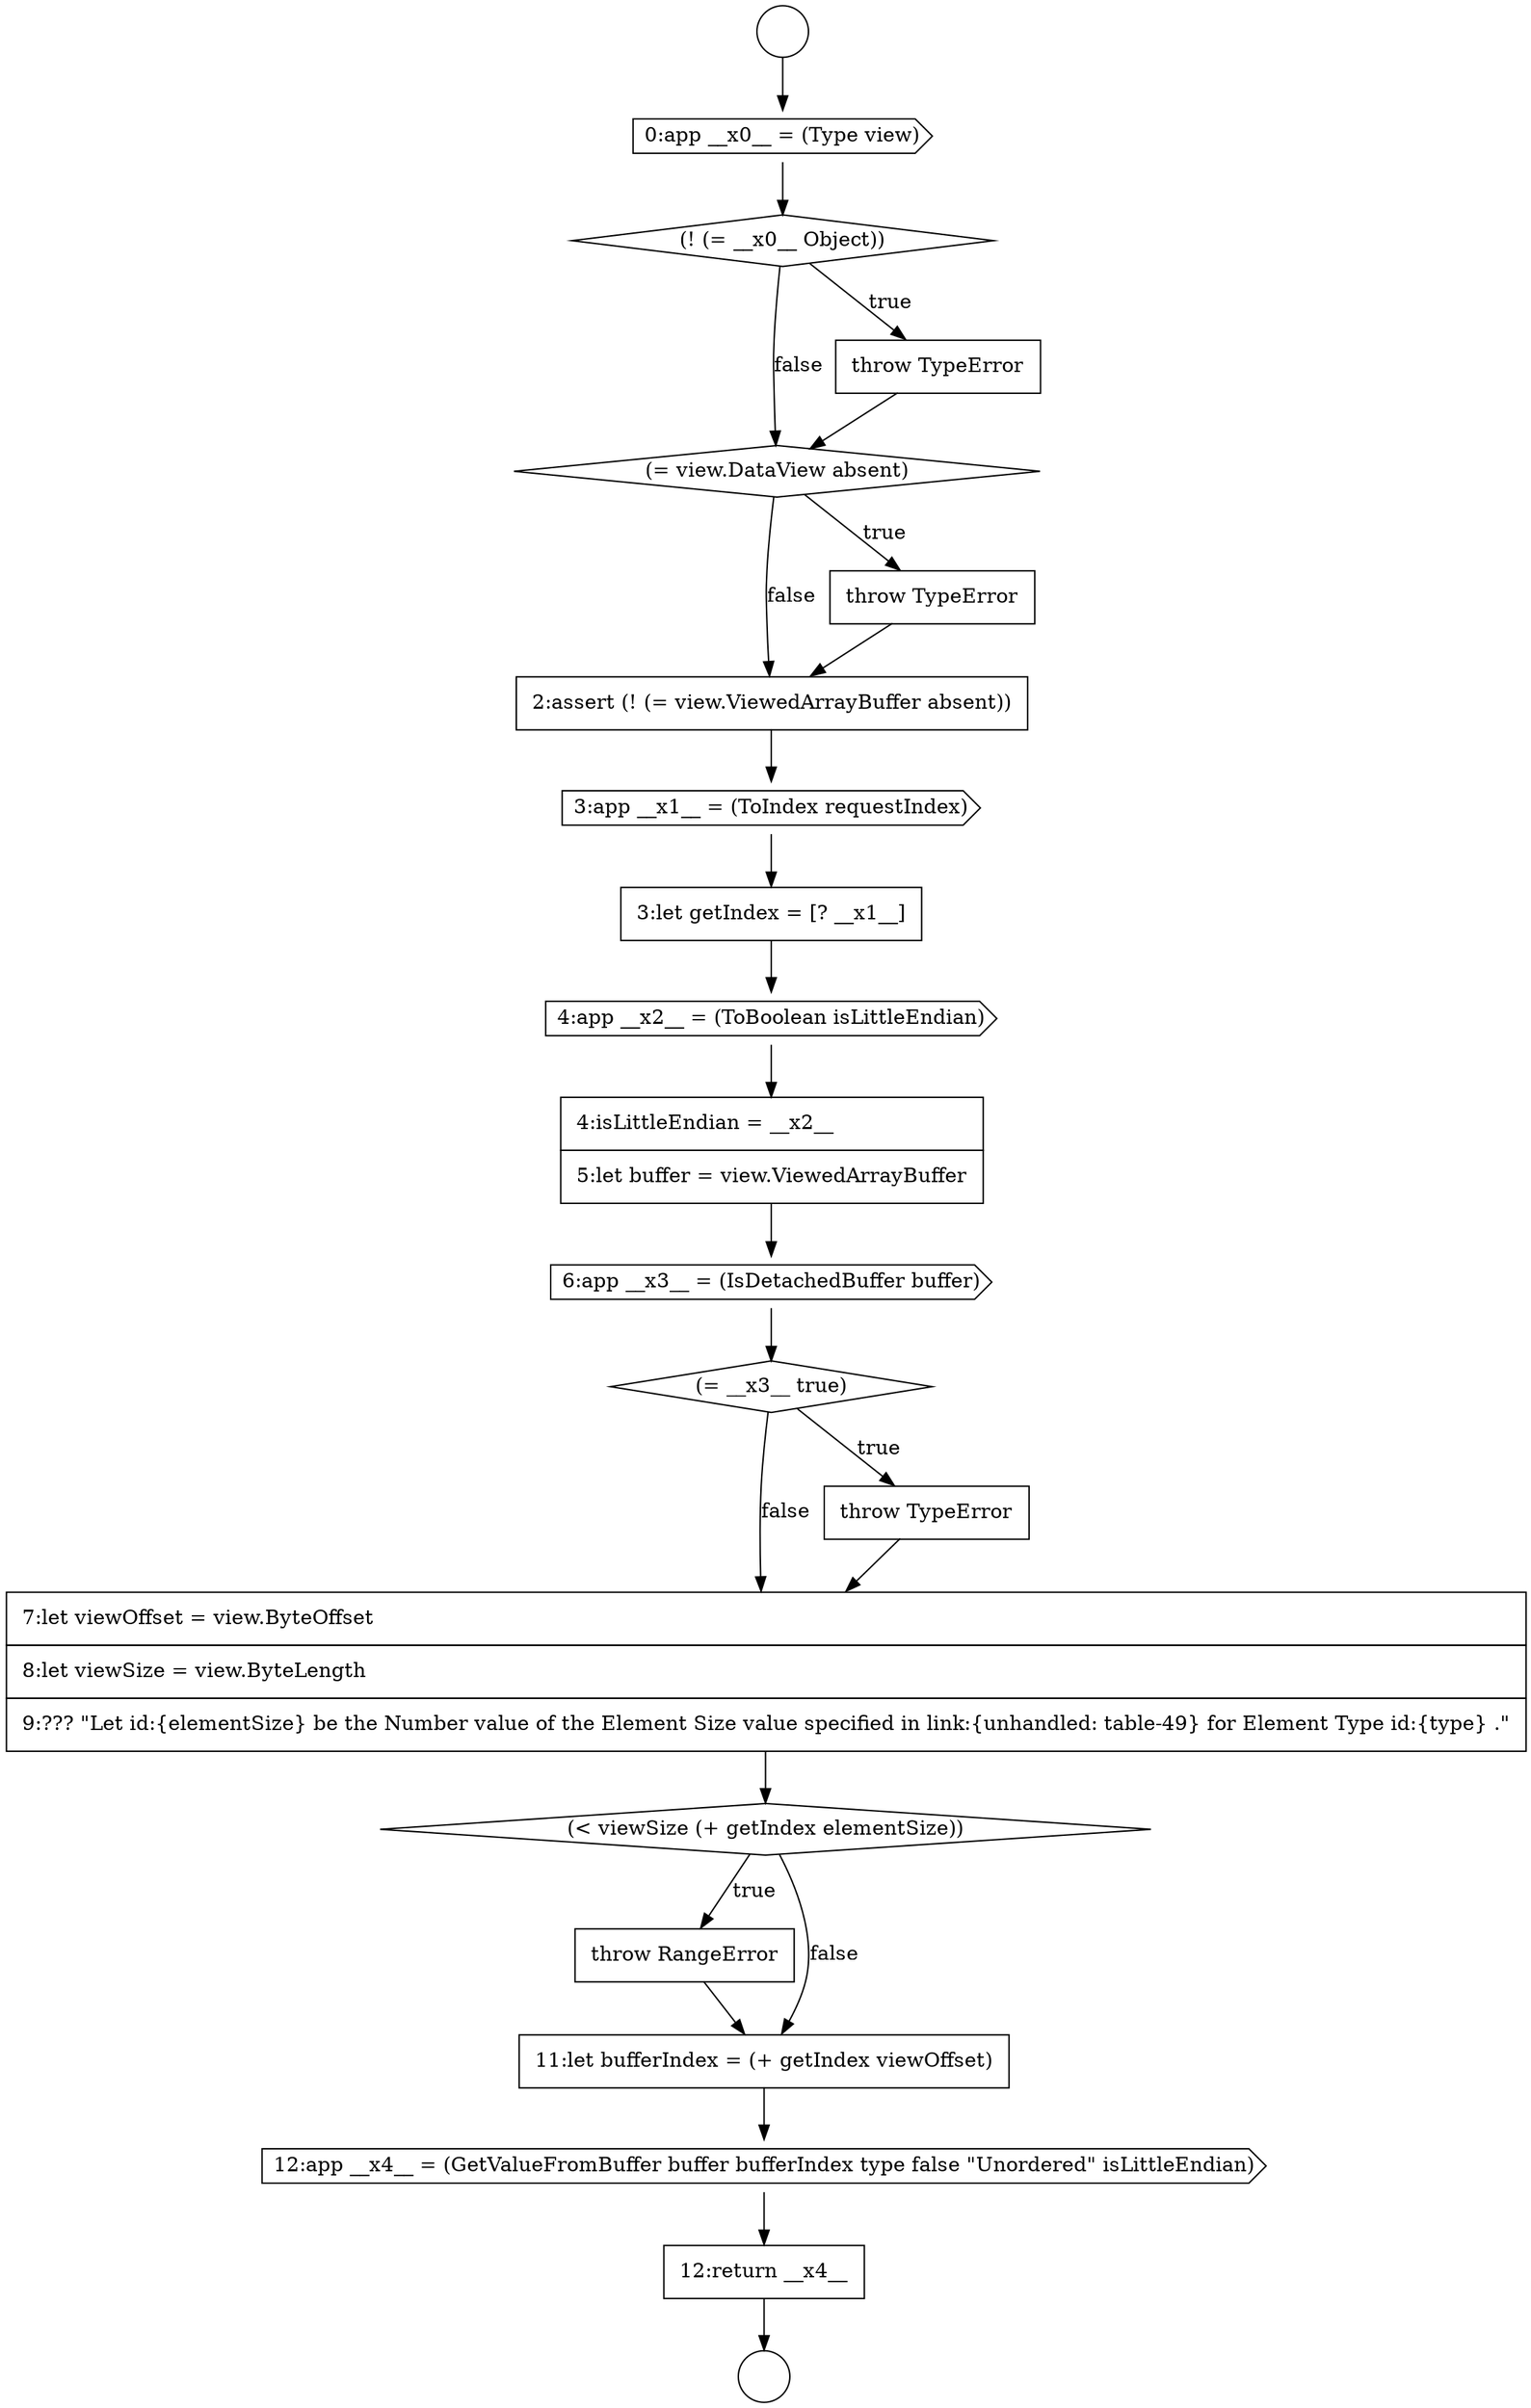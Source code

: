 digraph {
  node16383 [shape=none, margin=0, label=<<font color="black">
    <table border="0" cellborder="1" cellspacing="0" cellpadding="10">
      <tr><td align="left">3:let getIndex = [? __x1__]</td></tr>
    </table>
  </font>> color="black" fillcolor="white" style=filled]
  node16376 [shape=cds, label=<<font color="black">0:app __x0__ = (Type view)</font>> color="black" fillcolor="white" style=filled]
  node16387 [shape=diamond, label=<<font color="black">(= __x3__ true)</font>> color="black" fillcolor="white" style=filled]
  node16379 [shape=diamond, label=<<font color="black">(= view.DataView absent)</font>> color="black" fillcolor="white" style=filled]
  node16386 [shape=cds, label=<<font color="black">6:app __x3__ = (IsDetachedBuffer buffer)</font>> color="black" fillcolor="white" style=filled]
  node16390 [shape=diamond, label=<<font color="black">(&lt; viewSize (+ getIndex elementSize))</font>> color="black" fillcolor="white" style=filled]
  node16385 [shape=none, margin=0, label=<<font color="black">
    <table border="0" cellborder="1" cellspacing="0" cellpadding="10">
      <tr><td align="left">4:isLittleEndian = __x2__</td></tr>
      <tr><td align="left">5:let buffer = view.ViewedArrayBuffer</td></tr>
    </table>
  </font>> color="black" fillcolor="white" style=filled]
  node16381 [shape=none, margin=0, label=<<font color="black">
    <table border="0" cellborder="1" cellspacing="0" cellpadding="10">
      <tr><td align="left">2:assert (! (= view.ViewedArrayBuffer absent))</td></tr>
    </table>
  </font>> color="black" fillcolor="white" style=filled]
  node16377 [shape=diamond, label=<<font color="black">(! (= __x0__ Object))</font>> color="black" fillcolor="white" style=filled]
  node16389 [shape=none, margin=0, label=<<font color="black">
    <table border="0" cellborder="1" cellspacing="0" cellpadding="10">
      <tr><td align="left">7:let viewOffset = view.ByteOffset</td></tr>
      <tr><td align="left">8:let viewSize = view.ByteLength</td></tr>
      <tr><td align="left">9:??? &quot;Let id:{elementSize} be the Number value of the Element Size value specified in link:{unhandled: table-49} for Element Type id:{type} .&quot;</td></tr>
    </table>
  </font>> color="black" fillcolor="white" style=filled]
  node16388 [shape=none, margin=0, label=<<font color="black">
    <table border="0" cellborder="1" cellspacing="0" cellpadding="10">
      <tr><td align="left">throw TypeError</td></tr>
    </table>
  </font>> color="black" fillcolor="white" style=filled]
  node16382 [shape=cds, label=<<font color="black">3:app __x1__ = (ToIndex requestIndex)</font>> color="black" fillcolor="white" style=filled]
  node16378 [shape=none, margin=0, label=<<font color="black">
    <table border="0" cellborder="1" cellspacing="0" cellpadding="10">
      <tr><td align="left">throw TypeError</td></tr>
    </table>
  </font>> color="black" fillcolor="white" style=filled]
  node16391 [shape=none, margin=0, label=<<font color="black">
    <table border="0" cellborder="1" cellspacing="0" cellpadding="10">
      <tr><td align="left">throw RangeError</td></tr>
    </table>
  </font>> color="black" fillcolor="white" style=filled]
  node16394 [shape=none, margin=0, label=<<font color="black">
    <table border="0" cellborder="1" cellspacing="0" cellpadding="10">
      <tr><td align="left">12:return __x4__</td></tr>
    </table>
  </font>> color="black" fillcolor="white" style=filled]
  node16375 [shape=circle label=" " color="black" fillcolor="white" style=filled]
  node16380 [shape=none, margin=0, label=<<font color="black">
    <table border="0" cellborder="1" cellspacing="0" cellpadding="10">
      <tr><td align="left">throw TypeError</td></tr>
    </table>
  </font>> color="black" fillcolor="white" style=filled]
  node16384 [shape=cds, label=<<font color="black">4:app __x2__ = (ToBoolean isLittleEndian)</font>> color="black" fillcolor="white" style=filled]
  node16374 [shape=circle label=" " color="black" fillcolor="white" style=filled]
  node16393 [shape=cds, label=<<font color="black">12:app __x4__ = (GetValueFromBuffer buffer bufferIndex type false &quot;Unordered&quot; isLittleEndian)</font>> color="black" fillcolor="white" style=filled]
  node16392 [shape=none, margin=0, label=<<font color="black">
    <table border="0" cellborder="1" cellspacing="0" cellpadding="10">
      <tr><td align="left">11:let bufferIndex = (+ getIndex viewOffset)</td></tr>
    </table>
  </font>> color="black" fillcolor="white" style=filled]
  node16379 -> node16380 [label=<<font color="black">true</font>> color="black"]
  node16379 -> node16381 [label=<<font color="black">false</font>> color="black"]
  node16381 -> node16382 [ color="black"]
  node16390 -> node16391 [label=<<font color="black">true</font>> color="black"]
  node16390 -> node16392 [label=<<font color="black">false</font>> color="black"]
  node16378 -> node16379 [ color="black"]
  node16391 -> node16392 [ color="black"]
  node16388 -> node16389 [ color="black"]
  node16380 -> node16381 [ color="black"]
  node16374 -> node16376 [ color="black"]
  node16392 -> node16393 [ color="black"]
  node16385 -> node16386 [ color="black"]
  node16394 -> node16375 [ color="black"]
  node16393 -> node16394 [ color="black"]
  node16377 -> node16378 [label=<<font color="black">true</font>> color="black"]
  node16377 -> node16379 [label=<<font color="black">false</font>> color="black"]
  node16386 -> node16387 [ color="black"]
  node16387 -> node16388 [label=<<font color="black">true</font>> color="black"]
  node16387 -> node16389 [label=<<font color="black">false</font>> color="black"]
  node16382 -> node16383 [ color="black"]
  node16376 -> node16377 [ color="black"]
  node16384 -> node16385 [ color="black"]
  node16389 -> node16390 [ color="black"]
  node16383 -> node16384 [ color="black"]
}
